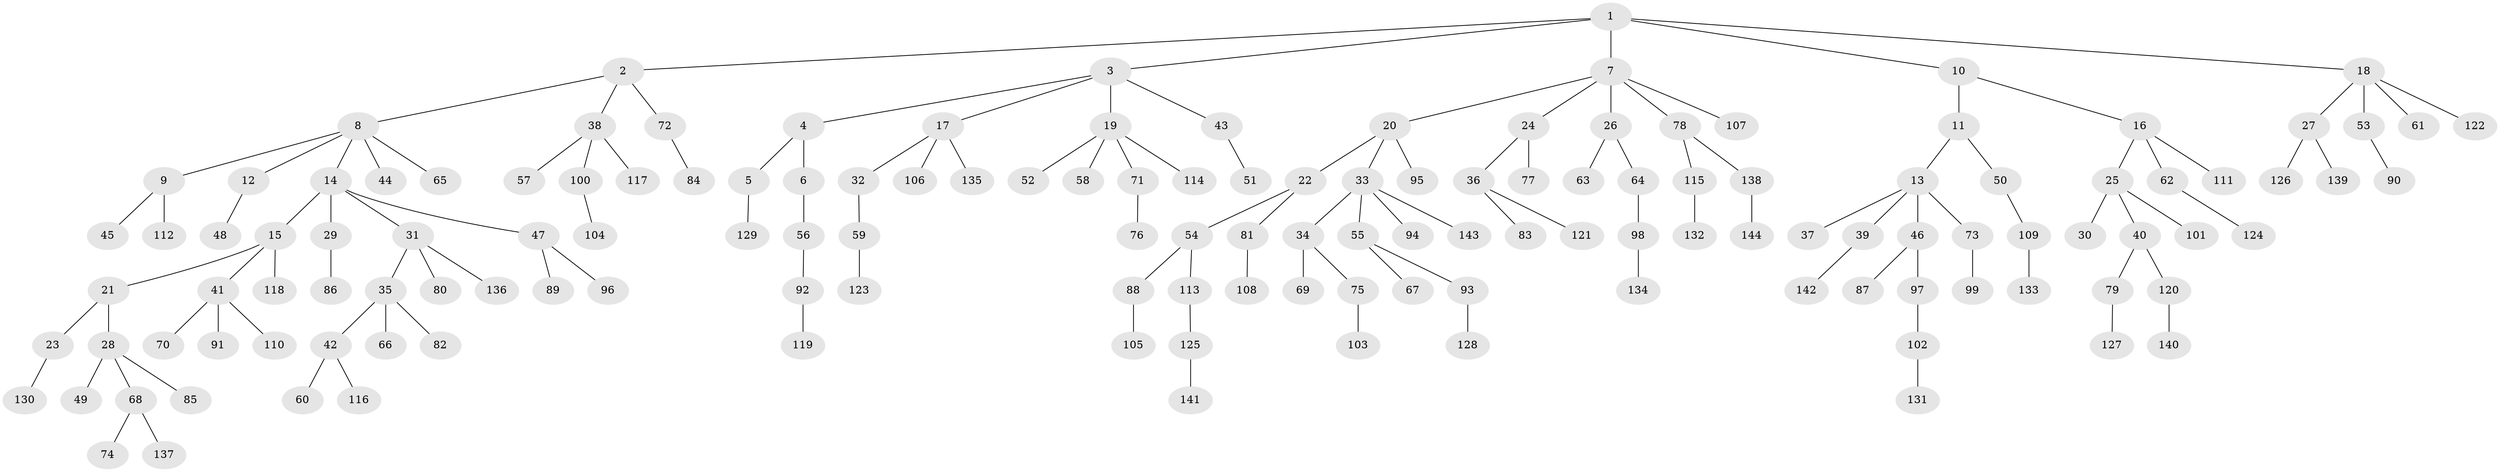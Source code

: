 // Generated by graph-tools (version 1.1) at 2025/11/02/27/25 16:11:26]
// undirected, 144 vertices, 143 edges
graph export_dot {
graph [start="1"]
  node [color=gray90,style=filled];
  1;
  2;
  3;
  4;
  5;
  6;
  7;
  8;
  9;
  10;
  11;
  12;
  13;
  14;
  15;
  16;
  17;
  18;
  19;
  20;
  21;
  22;
  23;
  24;
  25;
  26;
  27;
  28;
  29;
  30;
  31;
  32;
  33;
  34;
  35;
  36;
  37;
  38;
  39;
  40;
  41;
  42;
  43;
  44;
  45;
  46;
  47;
  48;
  49;
  50;
  51;
  52;
  53;
  54;
  55;
  56;
  57;
  58;
  59;
  60;
  61;
  62;
  63;
  64;
  65;
  66;
  67;
  68;
  69;
  70;
  71;
  72;
  73;
  74;
  75;
  76;
  77;
  78;
  79;
  80;
  81;
  82;
  83;
  84;
  85;
  86;
  87;
  88;
  89;
  90;
  91;
  92;
  93;
  94;
  95;
  96;
  97;
  98;
  99;
  100;
  101;
  102;
  103;
  104;
  105;
  106;
  107;
  108;
  109;
  110;
  111;
  112;
  113;
  114;
  115;
  116;
  117;
  118;
  119;
  120;
  121;
  122;
  123;
  124;
  125;
  126;
  127;
  128;
  129;
  130;
  131;
  132;
  133;
  134;
  135;
  136;
  137;
  138;
  139;
  140;
  141;
  142;
  143;
  144;
  1 -- 2;
  1 -- 3;
  1 -- 7;
  1 -- 10;
  1 -- 18;
  2 -- 8;
  2 -- 38;
  2 -- 72;
  3 -- 4;
  3 -- 17;
  3 -- 19;
  3 -- 43;
  4 -- 5;
  4 -- 6;
  5 -- 129;
  6 -- 56;
  7 -- 20;
  7 -- 24;
  7 -- 26;
  7 -- 78;
  7 -- 107;
  8 -- 9;
  8 -- 12;
  8 -- 14;
  8 -- 44;
  8 -- 65;
  9 -- 45;
  9 -- 112;
  10 -- 11;
  10 -- 16;
  11 -- 13;
  11 -- 50;
  12 -- 48;
  13 -- 37;
  13 -- 39;
  13 -- 46;
  13 -- 73;
  14 -- 15;
  14 -- 29;
  14 -- 31;
  14 -- 47;
  15 -- 21;
  15 -- 41;
  15 -- 118;
  16 -- 25;
  16 -- 62;
  16 -- 111;
  17 -- 32;
  17 -- 106;
  17 -- 135;
  18 -- 27;
  18 -- 53;
  18 -- 61;
  18 -- 122;
  19 -- 52;
  19 -- 58;
  19 -- 71;
  19 -- 114;
  20 -- 22;
  20 -- 33;
  20 -- 95;
  21 -- 23;
  21 -- 28;
  22 -- 54;
  22 -- 81;
  23 -- 130;
  24 -- 36;
  24 -- 77;
  25 -- 30;
  25 -- 40;
  25 -- 101;
  26 -- 63;
  26 -- 64;
  27 -- 126;
  27 -- 139;
  28 -- 49;
  28 -- 68;
  28 -- 85;
  29 -- 86;
  31 -- 35;
  31 -- 80;
  31 -- 136;
  32 -- 59;
  33 -- 34;
  33 -- 55;
  33 -- 94;
  33 -- 143;
  34 -- 69;
  34 -- 75;
  35 -- 42;
  35 -- 66;
  35 -- 82;
  36 -- 83;
  36 -- 121;
  38 -- 57;
  38 -- 100;
  38 -- 117;
  39 -- 142;
  40 -- 79;
  40 -- 120;
  41 -- 70;
  41 -- 91;
  41 -- 110;
  42 -- 60;
  42 -- 116;
  43 -- 51;
  46 -- 87;
  46 -- 97;
  47 -- 89;
  47 -- 96;
  50 -- 109;
  53 -- 90;
  54 -- 88;
  54 -- 113;
  55 -- 67;
  55 -- 93;
  56 -- 92;
  59 -- 123;
  62 -- 124;
  64 -- 98;
  68 -- 74;
  68 -- 137;
  71 -- 76;
  72 -- 84;
  73 -- 99;
  75 -- 103;
  78 -- 115;
  78 -- 138;
  79 -- 127;
  81 -- 108;
  88 -- 105;
  92 -- 119;
  93 -- 128;
  97 -- 102;
  98 -- 134;
  100 -- 104;
  102 -- 131;
  109 -- 133;
  113 -- 125;
  115 -- 132;
  120 -- 140;
  125 -- 141;
  138 -- 144;
}
